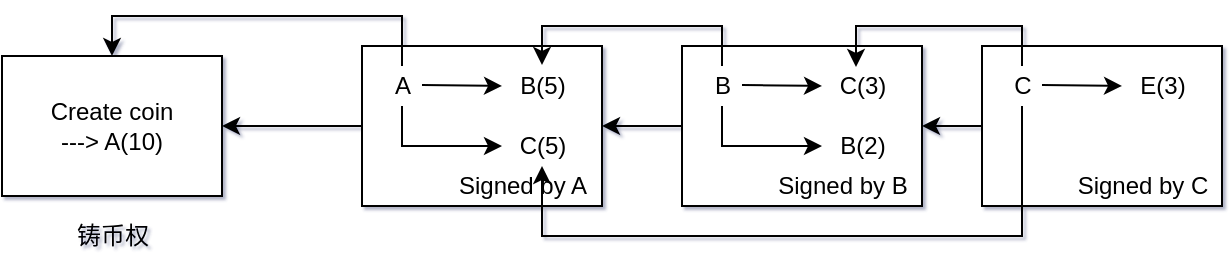 <mxfile version="16.6.6" type="github">
  <diagram id="ysH75xgIP23IzyArRBsX" name="Page-1">
    <mxGraphModel dx="946" dy="614" grid="1" gridSize="10" guides="1" tooltips="1" connect="1" arrows="1" fold="1" page="1" pageScale="1" pageWidth="827" pageHeight="1169" background="none" math="0" shadow="1">
      <root>
        <mxCell id="0" />
        <mxCell id="1" parent="0" />
        <mxCell id="k6Nbe5itL4HiaJL2rrM3-1" value="Create coin&lt;br&gt;---&amp;gt; A(10)" style="rounded=0;whiteSpace=wrap;html=1;" vertex="1" parent="1">
          <mxGeometry x="50" y="60" width="110" height="70" as="geometry" />
        </mxCell>
        <mxCell id="k6Nbe5itL4HiaJL2rrM3-2" value="铸币权" style="text;html=1;align=center;verticalAlign=middle;resizable=0;points=[];autosize=1;strokeColor=none;fillColor=none;" vertex="1" parent="1">
          <mxGeometry x="80" y="140" width="50" height="20" as="geometry" />
        </mxCell>
        <mxCell id="k6Nbe5itL4HiaJL2rrM3-11" style="edgeStyle=orthogonalEdgeStyle;rounded=0;orthogonalLoop=1;jettySize=auto;html=1;entryX=1;entryY=0.5;entryDx=0;entryDy=0;" edge="1" parent="1" source="k6Nbe5itL4HiaJL2rrM3-4" target="k6Nbe5itL4HiaJL2rrM3-1">
          <mxGeometry relative="1" as="geometry" />
        </mxCell>
        <mxCell id="k6Nbe5itL4HiaJL2rrM3-4" value="" style="rounded=0;whiteSpace=wrap;html=1;" vertex="1" parent="1">
          <mxGeometry x="230" y="55" width="120" height="80" as="geometry" />
        </mxCell>
        <mxCell id="k6Nbe5itL4HiaJL2rrM3-12" style="edgeStyle=orthogonalEdgeStyle;rounded=0;orthogonalLoop=1;jettySize=auto;html=1;entryX=0.5;entryY=0;entryDx=0;entryDy=0;" edge="1" parent="1" source="k6Nbe5itL4HiaJL2rrM3-5" target="k6Nbe5itL4HiaJL2rrM3-1">
          <mxGeometry relative="1" as="geometry">
            <Array as="points">
              <mxPoint x="250" y="40" />
              <mxPoint x="105" y="40" />
            </Array>
          </mxGeometry>
        </mxCell>
        <mxCell id="k6Nbe5itL4HiaJL2rrM3-5" value="A" style="text;html=1;align=center;verticalAlign=middle;resizable=0;points=[];autosize=1;strokeColor=none;fillColor=none;" vertex="1" parent="1">
          <mxGeometry x="240" y="65" width="20" height="20" as="geometry" />
        </mxCell>
        <mxCell id="k6Nbe5itL4HiaJL2rrM3-6" value="" style="endArrow=classic;html=1;rounded=0;" edge="1" parent="1">
          <mxGeometry width="50" height="50" relative="1" as="geometry">
            <mxPoint x="260" y="74.5" as="sourcePoint" />
            <mxPoint x="300" y="75" as="targetPoint" />
          </mxGeometry>
        </mxCell>
        <mxCell id="k6Nbe5itL4HiaJL2rrM3-7" value="B(5)" style="text;html=1;align=center;verticalAlign=middle;resizable=0;points=[];autosize=1;strokeColor=none;fillColor=none;" vertex="1" parent="1">
          <mxGeometry x="300" y="65" width="40" height="20" as="geometry" />
        </mxCell>
        <mxCell id="k6Nbe5itL4HiaJL2rrM3-8" value="C(5)" style="text;html=1;align=center;verticalAlign=middle;resizable=0;points=[];autosize=1;strokeColor=none;fillColor=none;" vertex="1" parent="1">
          <mxGeometry x="300" y="95" width="40" height="20" as="geometry" />
        </mxCell>
        <mxCell id="k6Nbe5itL4HiaJL2rrM3-9" value="" style="endArrow=classic;html=1;rounded=0;" edge="1" parent="1" source="k6Nbe5itL4HiaJL2rrM3-5" target="k6Nbe5itL4HiaJL2rrM3-8">
          <mxGeometry width="50" height="50" relative="1" as="geometry">
            <mxPoint x="380" y="105" as="sourcePoint" />
            <mxPoint x="430" y="55" as="targetPoint" />
            <Array as="points">
              <mxPoint x="250" y="105" />
            </Array>
          </mxGeometry>
        </mxCell>
        <mxCell id="k6Nbe5itL4HiaJL2rrM3-10" value="Signed by A" style="text;html=1;align=center;verticalAlign=middle;resizable=0;points=[];autosize=1;strokeColor=none;fillColor=none;" vertex="1" parent="1">
          <mxGeometry x="270" y="115" width="80" height="20" as="geometry" />
        </mxCell>
        <mxCell id="k6Nbe5itL4HiaJL2rrM3-27" style="edgeStyle=orthogonalEdgeStyle;rounded=0;orthogonalLoop=1;jettySize=auto;html=1;entryX=1;entryY=0.5;entryDx=0;entryDy=0;" edge="1" parent="1" source="k6Nbe5itL4HiaJL2rrM3-13" target="k6Nbe5itL4HiaJL2rrM3-4">
          <mxGeometry relative="1" as="geometry" />
        </mxCell>
        <mxCell id="k6Nbe5itL4HiaJL2rrM3-13" value="" style="rounded=0;whiteSpace=wrap;html=1;" vertex="1" parent="1">
          <mxGeometry x="390" y="55" width="120" height="80" as="geometry" />
        </mxCell>
        <mxCell id="k6Nbe5itL4HiaJL2rrM3-29" style="edgeStyle=orthogonalEdgeStyle;rounded=0;orthogonalLoop=1;jettySize=auto;html=1;entryX=0.5;entryY=-0.025;entryDx=0;entryDy=0;entryPerimeter=0;" edge="1" parent="1" source="k6Nbe5itL4HiaJL2rrM3-14" target="k6Nbe5itL4HiaJL2rrM3-7">
          <mxGeometry relative="1" as="geometry">
            <Array as="points">
              <mxPoint x="410" y="45" />
              <mxPoint x="320" y="45" />
            </Array>
          </mxGeometry>
        </mxCell>
        <mxCell id="k6Nbe5itL4HiaJL2rrM3-14" value="B" style="text;html=1;align=center;verticalAlign=middle;resizable=0;points=[];autosize=1;strokeColor=none;fillColor=none;" vertex="1" parent="1">
          <mxGeometry x="400" y="65" width="20" height="20" as="geometry" />
        </mxCell>
        <mxCell id="k6Nbe5itL4HiaJL2rrM3-15" value="" style="endArrow=classic;html=1;rounded=0;" edge="1" parent="1">
          <mxGeometry width="50" height="50" relative="1" as="geometry">
            <mxPoint x="420" y="74.5" as="sourcePoint" />
            <mxPoint x="460" y="75" as="targetPoint" />
          </mxGeometry>
        </mxCell>
        <mxCell id="k6Nbe5itL4HiaJL2rrM3-16" value="C(3)" style="text;html=1;align=center;verticalAlign=middle;resizable=0;points=[];autosize=1;strokeColor=none;fillColor=none;" vertex="1" parent="1">
          <mxGeometry x="460" y="65" width="40" height="20" as="geometry" />
        </mxCell>
        <mxCell id="k6Nbe5itL4HiaJL2rrM3-17" value="B(2)" style="text;html=1;align=center;verticalAlign=middle;resizable=0;points=[];autosize=1;strokeColor=none;fillColor=none;" vertex="1" parent="1">
          <mxGeometry x="460" y="95" width="40" height="20" as="geometry" />
        </mxCell>
        <mxCell id="k6Nbe5itL4HiaJL2rrM3-18" value="" style="endArrow=classic;html=1;rounded=0;" edge="1" parent="1" source="k6Nbe5itL4HiaJL2rrM3-14" target="k6Nbe5itL4HiaJL2rrM3-17">
          <mxGeometry width="50" height="50" relative="1" as="geometry">
            <mxPoint x="540" y="105" as="sourcePoint" />
            <mxPoint x="590" y="55" as="targetPoint" />
            <Array as="points">
              <mxPoint x="410" y="105" />
            </Array>
          </mxGeometry>
        </mxCell>
        <mxCell id="k6Nbe5itL4HiaJL2rrM3-19" value="Signed by B" style="text;html=1;align=center;verticalAlign=middle;resizable=0;points=[];autosize=1;strokeColor=none;fillColor=none;" vertex="1" parent="1">
          <mxGeometry x="430" y="115" width="80" height="20" as="geometry" />
        </mxCell>
        <mxCell id="k6Nbe5itL4HiaJL2rrM3-28" style="edgeStyle=orthogonalEdgeStyle;rounded=0;orthogonalLoop=1;jettySize=auto;html=1;entryX=1;entryY=0.5;entryDx=0;entryDy=0;" edge="1" parent="1" source="k6Nbe5itL4HiaJL2rrM3-20" target="k6Nbe5itL4HiaJL2rrM3-13">
          <mxGeometry relative="1" as="geometry" />
        </mxCell>
        <mxCell id="k6Nbe5itL4HiaJL2rrM3-20" value="" style="rounded=0;whiteSpace=wrap;html=1;" vertex="1" parent="1">
          <mxGeometry x="540" y="55" width="120" height="80" as="geometry" />
        </mxCell>
        <mxCell id="k6Nbe5itL4HiaJL2rrM3-30" style="edgeStyle=orthogonalEdgeStyle;rounded=0;orthogonalLoop=1;jettySize=auto;html=1;entryX=0.425;entryY=0.025;entryDx=0;entryDy=0;entryPerimeter=0;" edge="1" parent="1" source="k6Nbe5itL4HiaJL2rrM3-21" target="k6Nbe5itL4HiaJL2rrM3-16">
          <mxGeometry relative="1" as="geometry">
            <Array as="points">
              <mxPoint x="560" y="45" />
              <mxPoint x="477" y="45" />
            </Array>
          </mxGeometry>
        </mxCell>
        <mxCell id="k6Nbe5itL4HiaJL2rrM3-31" style="edgeStyle=orthogonalEdgeStyle;rounded=0;orthogonalLoop=1;jettySize=auto;html=1;" edge="1" parent="1" source="k6Nbe5itL4HiaJL2rrM3-21" target="k6Nbe5itL4HiaJL2rrM3-8">
          <mxGeometry relative="1" as="geometry">
            <Array as="points">
              <mxPoint x="560" y="150" />
              <mxPoint x="320" y="150" />
            </Array>
          </mxGeometry>
        </mxCell>
        <mxCell id="k6Nbe5itL4HiaJL2rrM3-21" value="C" style="text;html=1;align=center;verticalAlign=middle;resizable=0;points=[];autosize=1;strokeColor=none;fillColor=none;" vertex="1" parent="1">
          <mxGeometry x="550" y="65" width="20" height="20" as="geometry" />
        </mxCell>
        <mxCell id="k6Nbe5itL4HiaJL2rrM3-22" value="" style="endArrow=classic;html=1;rounded=0;" edge="1" parent="1">
          <mxGeometry width="50" height="50" relative="1" as="geometry">
            <mxPoint x="570" y="74.5" as="sourcePoint" />
            <mxPoint x="610" y="75" as="targetPoint" />
          </mxGeometry>
        </mxCell>
        <mxCell id="k6Nbe5itL4HiaJL2rrM3-23" value="E(3)" style="text;html=1;align=center;verticalAlign=middle;resizable=0;points=[];autosize=1;strokeColor=none;fillColor=none;" vertex="1" parent="1">
          <mxGeometry x="610" y="65" width="40" height="20" as="geometry" />
        </mxCell>
        <mxCell id="k6Nbe5itL4HiaJL2rrM3-26" value="Signed by C" style="text;html=1;align=center;verticalAlign=middle;resizable=0;points=[];autosize=1;strokeColor=none;fillColor=none;" vertex="1" parent="1">
          <mxGeometry x="580" y="115" width="80" height="20" as="geometry" />
        </mxCell>
      </root>
    </mxGraphModel>
  </diagram>
</mxfile>

